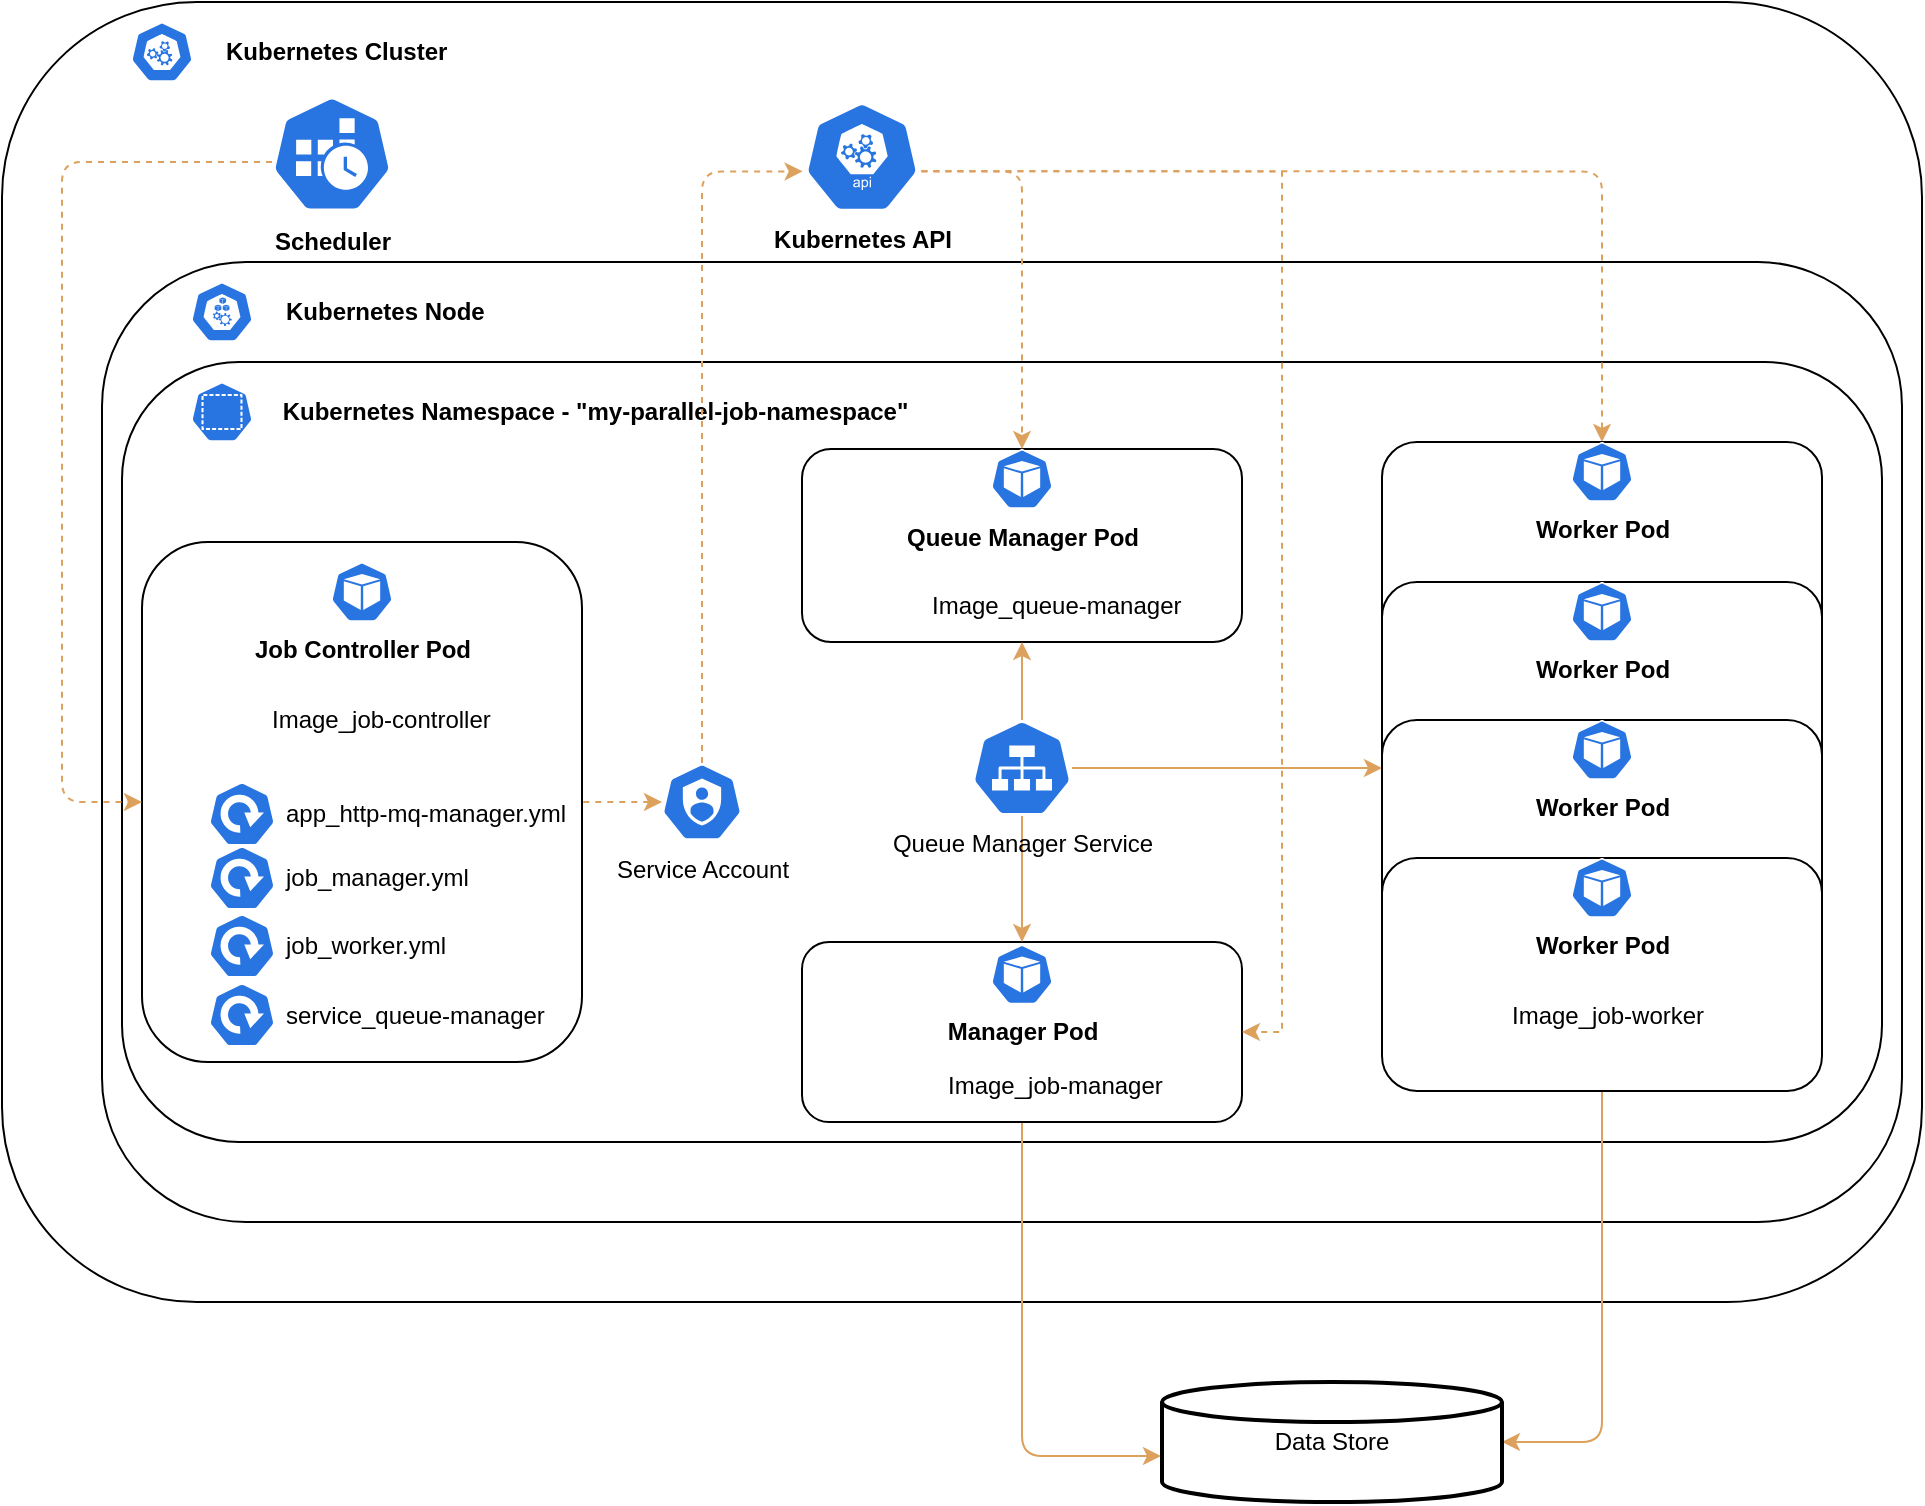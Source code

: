<mxfile version="14.7.6" type="github">
  <diagram id="tJItVRqZhzQuj05DMi1-" name="Page-1">
    <mxGraphModel dx="1460" dy="1018" grid="1" gridSize="10" guides="1" tooltips="1" connect="1" arrows="1" fold="1" page="1" pageScale="1" pageWidth="1100" pageHeight="850" math="0" shadow="0">
      <root>
        <mxCell id="0" />
        <mxCell id="1" parent="0" />
        <mxCell id="mgkB3vXzsCQTFHVtWHYa-6" value="" style="rounded=1;whiteSpace=wrap;html=1;" parent="1" vertex="1">
          <mxGeometry x="80" y="40" width="960" height="650" as="geometry" />
        </mxCell>
        <mxCell id="mgkB3vXzsCQTFHVtWHYa-8" value="Scheduler" style="html=1;dashed=0;whitespace=wrap;fillColor=#2875E2;strokeColor=#ffffff;points=[[0.005,0.63,0],[0.1,0.2,0],[0.9,0.2,0],[0.5,0,0],[0.995,0.63,0],[0.72,0.99,0],[0.5,1,0],[0.28,0.99,0]];shape=mxgraph.kubernetes.icon;prIcon=cronjob;labelPosition=center;verticalLabelPosition=bottom;align=center;verticalAlign=top;fontStyle=1" parent="1" vertex="1">
          <mxGeometry x="215" y="86" width="60" height="60" as="geometry" />
        </mxCell>
        <mxCell id="mgkB3vXzsCQTFHVtWHYa-9" value="Kubernetes Cluster" style="html=1;dashed=0;whitespace=wrap;fillColor=#2875E2;strokeColor=#ffffff;points=[[0.005,0.63,0],[0.1,0.2,0],[0.9,0.2,0],[0.5,0,0],[0.995,0.63,0],[0.72,0.99,0],[0.5,1,0],[0.28,0.99,0]];shape=mxgraph.kubernetes.icon;prIcon=master;labelPosition=right;verticalLabelPosition=middle;align=left;verticalAlign=middle;fontStyle=1" parent="1" vertex="1">
          <mxGeometry x="130" y="50" width="60" height="30" as="geometry" />
        </mxCell>
        <mxCell id="mgkB3vXzsCQTFHVtWHYa-12" value="" style="rounded=1;whiteSpace=wrap;html=1;" parent="1" vertex="1">
          <mxGeometry x="130" y="170" width="900" height="480" as="geometry" />
        </mxCell>
        <mxCell id="mgkB3vXzsCQTFHVtWHYa-14" value="&amp;nbsp; &amp;nbsp;Kubernetes Node" style="html=1;dashed=0;whitespace=wrap;fillColor=#2875E2;strokeColor=#ffffff;points=[[0.005,0.63,0],[0.1,0.2,0],[0.9,0.2,0],[0.5,0,0],[0.995,0.63,0],[0.72,0.99,0],[0.5,1,0],[0.28,0.99,0]];shape=mxgraph.kubernetes.icon;prIcon=node;verticalAlign=middle;labelPosition=right;verticalLabelPosition=middle;align=left;fontStyle=1" parent="1" vertex="1">
          <mxGeometry x="170" y="180" width="40" height="30" as="geometry" />
        </mxCell>
        <mxCell id="mgkB3vXzsCQTFHVtWHYa-15" value="" style="rounded=1;whiteSpace=wrap;html=1;verticalAlign=middle;" parent="1" vertex="1">
          <mxGeometry x="140" y="220" width="880" height="390" as="geometry" />
        </mxCell>
        <mxCell id="mgkB3vXzsCQTFHVtWHYa-16" value="&amp;nbsp;Kubernetes Namespace - &quot;my-parallel-job-namespace&quot;" style="html=1;dashed=0;whitespace=wrap;fillColor=#2875E2;strokeColor=#ffffff;points=[[0.005,0.63,0],[0.1,0.2,0],[0.9,0.2,0],[0.5,0,0],[0.995,0.63,0],[0.72,0.99,0],[0.5,1,0],[0.28,0.99,0]];shape=mxgraph.kubernetes.icon;prIcon=ns;verticalAlign=middle;labelPosition=right;verticalLabelPosition=middle;align=left;fontStyle=1" parent="1" vertex="1">
          <mxGeometry x="165" y="230" width="50" height="30" as="geometry" />
        </mxCell>
        <mxCell id="mgkB3vXzsCQTFHVtWHYa-17" value="" style="rounded=1;whiteSpace=wrap;html=1;verticalAlign=middle;" parent="1" vertex="1">
          <mxGeometry x="150" y="310" width="220" height="260" as="geometry" />
        </mxCell>
        <mxCell id="mgkB3vXzsCQTFHVtWHYa-18" value="Job Controller Pod" style="html=1;dashed=0;whitespace=wrap;fillColor=#2875E2;strokeColor=#ffffff;points=[[0.005,0.63,0],[0.1,0.2,0],[0.9,0.2,0],[0.5,0,0],[0.995,0.63,0],[0.72,0.99,0],[0.5,1,0],[0.28,0.99,0]];shape=mxgraph.kubernetes.icon;prIcon=pod;verticalAlign=top;labelPosition=center;verticalLabelPosition=bottom;align=center;fontStyle=1" parent="1" vertex="1">
          <mxGeometry x="240" y="320" width="40" height="30" as="geometry" />
        </mxCell>
        <mxCell id="mgkB3vXzsCQTFHVtWHYa-27" value="app_http-mq-manager.yml" style="html=1;dashed=0;whitespace=wrap;fillColor=#2875E2;strokeColor=#ffffff;points=[[0.005,0.63,0],[0.1,0.2,0],[0.9,0.2,0],[0.5,0,0],[0.995,0.63,0],[0.72,0.99,0],[0.5,1,0],[0.28,0.99,0]];shape=mxgraph.kubernetes.icon;prIcon=deploy;rounded=0;sketch=0;labelPosition=right;verticalLabelPosition=middle;align=left;verticalAlign=middle;" parent="1" vertex="1">
          <mxGeometry x="180" y="430" width="40" height="32" as="geometry" />
        </mxCell>
        <mxCell id="mgkB3vXzsCQTFHVtWHYa-28" value="job_manager.yml" style="html=1;dashed=0;whitespace=wrap;fillColor=#2875E2;strokeColor=#ffffff;points=[[0.005,0.63,0],[0.1,0.2,0],[0.9,0.2,0],[0.5,0,0],[0.995,0.63,0],[0.72,0.99,0],[0.5,1,0],[0.28,0.99,0]];shape=mxgraph.kubernetes.icon;prIcon=deploy;rounded=0;sketch=0;labelPosition=right;verticalLabelPosition=middle;align=left;verticalAlign=middle;" parent="1" vertex="1">
          <mxGeometry x="180" y="462" width="40" height="32" as="geometry" />
        </mxCell>
        <mxCell id="mgkB3vXzsCQTFHVtWHYa-30" value="job_worker.yml" style="html=1;dashed=0;whitespace=wrap;fillColor=#2875E2;strokeColor=#ffffff;points=[[0.005,0.63,0],[0.1,0.2,0],[0.9,0.2,0],[0.5,0,0],[0.995,0.63,0],[0.72,0.99,0],[0.5,1,0],[0.28,0.99,0]];shape=mxgraph.kubernetes.icon;prIcon=deploy;rounded=0;sketch=0;labelPosition=right;verticalLabelPosition=middle;align=left;verticalAlign=middle;" parent="1" vertex="1">
          <mxGeometry x="180" y="496" width="40" height="32" as="geometry" />
        </mxCell>
        <mxCell id="Kuz7w4yUgBVaoaCUK4ov-1" value="Image_job-controller" style="shape=image;html=1;verticalAlign=middle;verticalLabelPosition=middle;labelBackgroundColor=#ffffff;imageAspect=0;aspect=fixed;image=https://cdn3.iconfinder.com/data/icons/social-media-2169/24/social_media_social_media_logo_docker-128.png;rounded=0;sketch=0;fontColor=#000000;strokeColor=#DDA15E;fillColor=#BC6C25;labelPosition=right;align=left;" vertex="1" parent="1">
          <mxGeometry x="170" y="377" width="43" height="43" as="geometry" />
        </mxCell>
        <mxCell id="Kuz7w4yUgBVaoaCUK4ov-2" value="" style="rounded=1;whiteSpace=wrap;html=1;verticalAlign=middle;" vertex="1" parent="1">
          <mxGeometry x="480" y="263.5" width="220" height="96.5" as="geometry" />
        </mxCell>
        <mxCell id="Kuz7w4yUgBVaoaCUK4ov-3" value="Image_queue-manager" style="shape=image;html=1;verticalAlign=middle;verticalLabelPosition=middle;labelBackgroundColor=#ffffff;imageAspect=0;aspect=fixed;image=https://cdn3.iconfinder.com/data/icons/social-media-2169/24/social_media_social_media_logo_docker-128.png;rounded=0;sketch=0;fontColor=#000000;strokeColor=#DDA15E;fillColor=#BC6C25;labelPosition=right;align=left;" vertex="1" parent="1">
          <mxGeometry x="500" y="320.5" width="43" height="43" as="geometry" />
        </mxCell>
        <mxCell id="Kuz7w4yUgBVaoaCUK4ov-4" value="Queue Manager Pod" style="html=1;dashed=0;whitespace=wrap;fillColor=#2875E2;strokeColor=#ffffff;points=[[0.005,0.63,0],[0.1,0.2,0],[0.9,0.2,0],[0.5,0,0],[0.995,0.63,0],[0.72,0.99,0],[0.5,1,0],[0.28,0.99,0]];shape=mxgraph.kubernetes.icon;prIcon=pod;verticalAlign=top;labelPosition=center;verticalLabelPosition=bottom;align=center;fontStyle=1" vertex="1" parent="1">
          <mxGeometry x="570" y="263.5" width="40" height="30" as="geometry" />
        </mxCell>
        <mxCell id="Kuz7w4yUgBVaoaCUK4ov-64" style="edgeStyle=orthogonalEdgeStyle;curved=0;rounded=1;sketch=0;orthogonalLoop=1;jettySize=auto;html=1;entryX=-0.003;entryY=0.617;entryDx=0;entryDy=0;entryPerimeter=0;fontColor=#000000;startArrow=none;startFill=0;endArrow=classic;endFill=1;strokeColor=#DDA15E;fillColor=#BC6C25;" edge="1" parent="1" source="Kuz7w4yUgBVaoaCUK4ov-10" target="Kuz7w4yUgBVaoaCUK4ov-63">
          <mxGeometry relative="1" as="geometry" />
        </mxCell>
        <mxCell id="Kuz7w4yUgBVaoaCUK4ov-10" value="" style="rounded=1;whiteSpace=wrap;html=1;verticalAlign=middle;" vertex="1" parent="1">
          <mxGeometry x="480" y="510" width="220" height="90" as="geometry" />
        </mxCell>
        <mxCell id="Kuz7w4yUgBVaoaCUK4ov-11" value="Image_job-manager" style="shape=image;html=1;verticalAlign=middle;verticalLabelPosition=middle;labelBackgroundColor=#ffffff;imageAspect=0;aspect=fixed;image=https://cdn3.iconfinder.com/data/icons/social-media-2169/24/social_media_social_media_logo_docker-128.png;rounded=0;sketch=0;fontColor=#000000;strokeColor=#DDA15E;fillColor=#BC6C25;labelPosition=right;align=left;" vertex="1" parent="1">
          <mxGeometry x="508" y="560" width="43" height="43" as="geometry" />
        </mxCell>
        <mxCell id="Kuz7w4yUgBVaoaCUK4ov-12" value="Manager Pod" style="html=1;dashed=0;whitespace=wrap;fillColor=#2875E2;strokeColor=#ffffff;points=[[0.005,0.63,0],[0.1,0.2,0],[0.9,0.2,0],[0.5,0,0],[0.995,0.63,0],[0.72,0.99,0],[0.5,1,0],[0.28,0.99,0]];shape=mxgraph.kubernetes.icon;prIcon=pod;verticalAlign=top;labelPosition=center;verticalLabelPosition=bottom;align=center;fontStyle=1" vertex="1" parent="1">
          <mxGeometry x="570" y="511.25" width="40" height="30" as="geometry" />
        </mxCell>
        <mxCell id="Kuz7w4yUgBVaoaCUK4ov-59" style="edgeStyle=orthogonalEdgeStyle;curved=0;rounded=1;sketch=0;orthogonalLoop=1;jettySize=auto;html=1;entryX=0.5;entryY=0;entryDx=0;entryDy=0;dashed=1;fontColor=#000000;startArrow=none;startFill=0;endArrow=classic;endFill=1;strokeColor=#DDA15E;fillColor=#BC6C25;exitX=0.995;exitY=0.63;exitDx=0;exitDy=0;exitPerimeter=0;" edge="1" parent="1" source="Kuz7w4yUgBVaoaCUK4ov-25" target="Kuz7w4yUgBVaoaCUK4ov-2">
          <mxGeometry relative="1" as="geometry" />
        </mxCell>
        <mxCell id="Kuz7w4yUgBVaoaCUK4ov-60" style="edgeStyle=orthogonalEdgeStyle;curved=0;rounded=1;sketch=0;orthogonalLoop=1;jettySize=auto;html=1;entryX=0.5;entryY=0;entryDx=0;entryDy=0;dashed=1;fontColor=#000000;startArrow=none;startFill=0;endArrow=classic;endFill=1;strokeColor=#DDA15E;fillColor=#BC6C25;exitX=0.995;exitY=0.63;exitDx=0;exitDy=0;exitPerimeter=0;" edge="1" parent="1" source="Kuz7w4yUgBVaoaCUK4ov-25" target="Kuz7w4yUgBVaoaCUK4ov-34">
          <mxGeometry relative="1" as="geometry" />
        </mxCell>
        <mxCell id="Kuz7w4yUgBVaoaCUK4ov-67" style="edgeStyle=orthogonalEdgeStyle;rounded=0;orthogonalLoop=1;jettySize=auto;html=1;entryX=1;entryY=0.5;entryDx=0;entryDy=0;exitX=0.995;exitY=0.63;exitDx=0;exitDy=0;exitPerimeter=0;strokeColor=#DDA15E;dashed=1;" edge="1" parent="1" source="Kuz7w4yUgBVaoaCUK4ov-25" target="Kuz7w4yUgBVaoaCUK4ov-10">
          <mxGeometry relative="1" as="geometry">
            <Array as="points">
              <mxPoint x="720" y="125" />
              <mxPoint x="720" y="555" />
            </Array>
          </mxGeometry>
        </mxCell>
        <mxCell id="Kuz7w4yUgBVaoaCUK4ov-25" value="Kubernetes API" style="html=1;dashed=0;whitespace=wrap;fillColor=#2875E2;strokeColor=#ffffff;points=[[0.005,0.63,0],[0.1,0.2,0],[0.9,0.2,0],[0.5,0,0],[0.995,0.63,0],[0.72,0.99,0],[0.5,1,0],[0.28,0.99,0]];shape=mxgraph.kubernetes.icon;prIcon=api;rounded=0;sketch=0;fontColor=#000000;labelPosition=center;verticalLabelPosition=bottom;align=center;verticalAlign=top;fontStyle=1" vertex="1" parent="1">
          <mxGeometry x="480" y="90" width="60" height="55" as="geometry" />
        </mxCell>
        <mxCell id="Kuz7w4yUgBVaoaCUK4ov-53" style="edgeStyle=orthogonalEdgeStyle;curved=0;rounded=1;sketch=0;orthogonalLoop=1;jettySize=auto;html=1;fontColor=#000000;strokeColor=#DDA15E;fillColor=#BC6C25;entryX=0.005;entryY=0.63;entryDx=0;entryDy=0;exitX=0.5;exitY=0;exitDx=0;exitDy=0;exitPerimeter=0;dashed=1;entryPerimeter=0;" edge="1" parent="1" source="Kuz7w4yUgBVaoaCUK4ov-26" target="Kuz7w4yUgBVaoaCUK4ov-25">
          <mxGeometry relative="1" as="geometry" />
        </mxCell>
        <mxCell id="Kuz7w4yUgBVaoaCUK4ov-55" style="edgeStyle=orthogonalEdgeStyle;curved=0;rounded=1;sketch=0;orthogonalLoop=1;jettySize=auto;html=1;entryX=1;entryY=0.5;entryDx=0;entryDy=0;fontColor=#000000;strokeColor=#DDA15E;fillColor=#BC6C25;endArrow=none;endFill=0;startArrow=classic;startFill=1;dashed=1;" edge="1" parent="1" source="Kuz7w4yUgBVaoaCUK4ov-26" target="mgkB3vXzsCQTFHVtWHYa-17">
          <mxGeometry relative="1" as="geometry" />
        </mxCell>
        <mxCell id="Kuz7w4yUgBVaoaCUK4ov-26" value="Service Account" style="html=1;dashed=0;whitespace=wrap;fillColor=#2875E2;strokeColor=#ffffff;points=[[0.005,0.63,0],[0.1,0.2,0],[0.9,0.2,0],[0.5,0,0],[0.995,0.63,0],[0.72,0.99,0],[0.5,1,0],[0.28,0.99,0]];shape=mxgraph.kubernetes.icon;prIcon=sa;rounded=0;sketch=0;fontColor=#000000;labelPosition=center;verticalLabelPosition=bottom;align=center;verticalAlign=top;" vertex="1" parent="1">
          <mxGeometry x="410" y="420.5" width="40" height="39" as="geometry" />
        </mxCell>
        <mxCell id="Kuz7w4yUgBVaoaCUK4ov-48" style="edgeStyle=orthogonalEdgeStyle;curved=0;rounded=1;sketch=0;orthogonalLoop=1;jettySize=auto;html=1;fontColor=#000000;strokeColor=#DDA15E;fillColor=#BC6C25;" edge="1" parent="1" source="Kuz7w4yUgBVaoaCUK4ov-27" target="Kuz7w4yUgBVaoaCUK4ov-2">
          <mxGeometry relative="1" as="geometry" />
        </mxCell>
        <mxCell id="Kuz7w4yUgBVaoaCUK4ov-49" style="edgeStyle=orthogonalEdgeStyle;curved=0;rounded=1;sketch=0;orthogonalLoop=1;jettySize=auto;html=1;entryX=0.5;entryY=0;entryDx=0;entryDy=0;fontColor=#000000;strokeColor=#DDA15E;fillColor=#BC6C25;" edge="1" parent="1" source="Kuz7w4yUgBVaoaCUK4ov-27" target="Kuz7w4yUgBVaoaCUK4ov-10">
          <mxGeometry relative="1" as="geometry" />
        </mxCell>
        <mxCell id="Kuz7w4yUgBVaoaCUK4ov-51" style="edgeStyle=orthogonalEdgeStyle;curved=0;rounded=1;sketch=0;orthogonalLoop=1;jettySize=auto;html=1;fontColor=#000000;strokeColor=#DDA15E;fillColor=#BC6C25;" edge="1" parent="1" source="Kuz7w4yUgBVaoaCUK4ov-27" target="Kuz7w4yUgBVaoaCUK4ov-40">
          <mxGeometry relative="1" as="geometry">
            <Array as="points">
              <mxPoint x="750" y="423" />
              <mxPoint x="750" y="423" />
            </Array>
          </mxGeometry>
        </mxCell>
        <mxCell id="Kuz7w4yUgBVaoaCUK4ov-27" value="Queue Manager Service" style="html=1;dashed=0;whitespace=wrap;fillColor=#2875E2;strokeColor=#ffffff;points=[[0.005,0.63,0],[0.1,0.2,0],[0.9,0.2,0],[0.5,0,0],[0.995,0.63,0],[0.72,0.99,0],[0.5,1,0],[0.28,0.99,0]];shape=mxgraph.kubernetes.icon;prIcon=svc;rounded=0;sketch=0;fontColor=#000000;labelPosition=center;verticalLabelPosition=bottom;align=center;verticalAlign=top;" vertex="1" parent="1">
          <mxGeometry x="565" y="399" width="50" height="48" as="geometry" />
        </mxCell>
        <mxCell id="Kuz7w4yUgBVaoaCUK4ov-34" value="" style="rounded=1;whiteSpace=wrap;html=1;verticalAlign=middle;" vertex="1" parent="1">
          <mxGeometry x="770" y="260" width="220" height="116.5" as="geometry" />
        </mxCell>
        <mxCell id="Kuz7w4yUgBVaoaCUK4ov-35" value="Image_job-worker" style="shape=image;html=1;verticalAlign=middle;verticalLabelPosition=middle;labelBackgroundColor=#ffffff;imageAspect=0;aspect=fixed;image=https://cdn3.iconfinder.com/data/icons/social-media-2169/24/social_media_social_media_logo_docker-128.png;rounded=0;sketch=0;fontColor=#000000;strokeColor=#DDA15E;fillColor=#BC6C25;labelPosition=right;align=left;" vertex="1" parent="1">
          <mxGeometry x="790" y="317" width="43" height="43" as="geometry" />
        </mxCell>
        <mxCell id="Kuz7w4yUgBVaoaCUK4ov-36" value="Worker Pod" style="html=1;dashed=0;whitespace=wrap;fillColor=#2875E2;strokeColor=#ffffff;points=[[0.005,0.63,0],[0.1,0.2,0],[0.9,0.2,0],[0.5,0,0],[0.995,0.63,0],[0.72,0.99,0],[0.5,1,0],[0.28,0.99,0]];shape=mxgraph.kubernetes.icon;prIcon=pod;verticalAlign=top;labelPosition=center;verticalLabelPosition=bottom;align=center;fontStyle=1" vertex="1" parent="1">
          <mxGeometry x="860" y="260" width="40" height="30" as="geometry" />
        </mxCell>
        <mxCell id="Kuz7w4yUgBVaoaCUK4ov-37" value="" style="rounded=1;whiteSpace=wrap;html=1;verticalAlign=middle;" vertex="1" parent="1">
          <mxGeometry x="770" y="330" width="220" height="116.5" as="geometry" />
        </mxCell>
        <mxCell id="Kuz7w4yUgBVaoaCUK4ov-38" value="Image_job-worker" style="shape=image;html=1;verticalAlign=middle;verticalLabelPosition=middle;labelBackgroundColor=#ffffff;imageAspect=0;aspect=fixed;image=https://cdn3.iconfinder.com/data/icons/social-media-2169/24/social_media_social_media_logo_docker-128.png;rounded=0;sketch=0;fontColor=#000000;strokeColor=#DDA15E;fillColor=#BC6C25;labelPosition=right;align=left;" vertex="1" parent="1">
          <mxGeometry x="790" y="387" width="43" height="43" as="geometry" />
        </mxCell>
        <mxCell id="Kuz7w4yUgBVaoaCUK4ov-39" value="Worker Pod" style="html=1;dashed=0;whitespace=wrap;fillColor=#2875E2;strokeColor=#ffffff;points=[[0.005,0.63,0],[0.1,0.2,0],[0.9,0.2,0],[0.5,0,0],[0.995,0.63,0],[0.72,0.99,0],[0.5,1,0],[0.28,0.99,0]];shape=mxgraph.kubernetes.icon;prIcon=pod;verticalAlign=top;labelPosition=center;verticalLabelPosition=bottom;align=center;fontStyle=1" vertex="1" parent="1">
          <mxGeometry x="860" y="330" width="40" height="30" as="geometry" />
        </mxCell>
        <mxCell id="Kuz7w4yUgBVaoaCUK4ov-40" value="" style="rounded=1;whiteSpace=wrap;html=1;verticalAlign=middle;" vertex="1" parent="1">
          <mxGeometry x="770" y="399" width="220" height="116.5" as="geometry" />
        </mxCell>
        <mxCell id="Kuz7w4yUgBVaoaCUK4ov-41" value="Image_job-worker" style="shape=image;html=1;verticalAlign=middle;verticalLabelPosition=middle;labelBackgroundColor=#ffffff;imageAspect=0;aspect=fixed;image=https://cdn3.iconfinder.com/data/icons/social-media-2169/24/social_media_social_media_logo_docker-128.png;rounded=0;sketch=0;fontColor=#000000;strokeColor=#DDA15E;fillColor=#BC6C25;labelPosition=right;align=left;" vertex="1" parent="1">
          <mxGeometry x="790" y="456" width="43" height="43" as="geometry" />
        </mxCell>
        <mxCell id="Kuz7w4yUgBVaoaCUK4ov-42" value="Worker Pod" style="html=1;dashed=0;whitespace=wrap;fillColor=#2875E2;strokeColor=#ffffff;points=[[0.005,0.63,0],[0.1,0.2,0],[0.9,0.2,0],[0.5,0,0],[0.995,0.63,0],[0.72,0.99,0],[0.5,1,0],[0.28,0.99,0]];shape=mxgraph.kubernetes.icon;prIcon=pod;verticalAlign=top;labelPosition=center;verticalLabelPosition=bottom;align=center;fontStyle=1" vertex="1" parent="1">
          <mxGeometry x="860" y="399" width="40" height="30" as="geometry" />
        </mxCell>
        <mxCell id="Kuz7w4yUgBVaoaCUK4ov-65" style="edgeStyle=orthogonalEdgeStyle;curved=0;rounded=1;sketch=0;orthogonalLoop=1;jettySize=auto;html=1;entryX=1;entryY=0.5;entryDx=0;entryDy=0;entryPerimeter=0;fontColor=#000000;startArrow=none;startFill=0;endArrow=classic;endFill=1;strokeColor=#DDA15E;fillColor=#BC6C25;" edge="1" parent="1" source="Kuz7w4yUgBVaoaCUK4ov-43" target="Kuz7w4yUgBVaoaCUK4ov-63">
          <mxGeometry relative="1" as="geometry" />
        </mxCell>
        <mxCell id="Kuz7w4yUgBVaoaCUK4ov-43" value="" style="rounded=1;whiteSpace=wrap;html=1;verticalAlign=middle;" vertex="1" parent="1">
          <mxGeometry x="770" y="468" width="220" height="116.5" as="geometry" />
        </mxCell>
        <mxCell id="Kuz7w4yUgBVaoaCUK4ov-44" value="Image_job-worker" style="shape=image;html=1;verticalAlign=middle;verticalLabelPosition=middle;labelBackgroundColor=#ffffff;imageAspect=0;aspect=fixed;image=https://cdn3.iconfinder.com/data/icons/social-media-2169/24/social_media_social_media_logo_docker-128.png;rounded=0;sketch=0;fontColor=#000000;strokeColor=#DDA15E;fillColor=#BC6C25;labelPosition=right;align=left;" vertex="1" parent="1">
          <mxGeometry x="790" y="525" width="43" height="43" as="geometry" />
        </mxCell>
        <mxCell id="Kuz7w4yUgBVaoaCUK4ov-45" value="Worker Pod" style="html=1;dashed=0;whitespace=wrap;fillColor=#2875E2;strokeColor=#ffffff;points=[[0.005,0.63,0],[0.1,0.2,0],[0.9,0.2,0],[0.5,0,0],[0.995,0.63,0],[0.72,0.99,0],[0.5,1,0],[0.28,0.99,0]];shape=mxgraph.kubernetes.icon;prIcon=pod;verticalAlign=top;labelPosition=center;verticalLabelPosition=bottom;align=center;fontStyle=1" vertex="1" parent="1">
          <mxGeometry x="860" y="468" width="40" height="30" as="geometry" />
        </mxCell>
        <mxCell id="Kuz7w4yUgBVaoaCUK4ov-57" style="edgeStyle=orthogonalEdgeStyle;curved=0;rounded=1;sketch=0;orthogonalLoop=1;jettySize=auto;html=1;entryX=0;entryY=0.5;entryDx=0;entryDy=0;dashed=1;fontColor=#000000;startArrow=none;startFill=0;endArrow=classic;endFill=1;strokeColor=#DDA15E;fillColor=#BC6C25;" edge="1" parent="1" source="mgkB3vXzsCQTFHVtWHYa-8" target="mgkB3vXzsCQTFHVtWHYa-17">
          <mxGeometry relative="1" as="geometry">
            <Array as="points">
              <mxPoint x="110" y="120" />
              <mxPoint x="110" y="440" />
            </Array>
          </mxGeometry>
        </mxCell>
        <mxCell id="Kuz7w4yUgBVaoaCUK4ov-63" value="Data Store" style="strokeWidth=2;html=1;shape=mxgraph.flowchart.database;whiteSpace=wrap;rounded=0;sketch=0;fontColor=#000000;labelPosition=center;verticalLabelPosition=middle;align=center;verticalAlign=middle;fillColor=none;" vertex="1" parent="1">
          <mxGeometry x="660" y="730" width="170" height="60" as="geometry" />
        </mxCell>
        <mxCell id="Kuz7w4yUgBVaoaCUK4ov-66" value="service_queue-manager" style="html=1;dashed=0;whitespace=wrap;fillColor=#2875E2;strokeColor=#ffffff;points=[[0.005,0.63,0],[0.1,0.2,0],[0.9,0.2,0],[0.5,0,0],[0.995,0.63,0],[0.72,0.99,0],[0.5,1,0],[0.28,0.99,0]];shape=mxgraph.kubernetes.icon;prIcon=deploy;rounded=0;sketch=0;labelPosition=right;verticalLabelPosition=middle;align=left;verticalAlign=middle;" vertex="1" parent="1">
          <mxGeometry x="180" y="530.5" width="40" height="32" as="geometry" />
        </mxCell>
      </root>
    </mxGraphModel>
  </diagram>
</mxfile>
